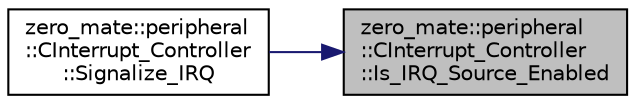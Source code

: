 digraph "zero_mate::peripheral::CInterrupt_Controller::Is_IRQ_Source_Enabled"
{
 // LATEX_PDF_SIZE
  bgcolor="transparent";
  edge [fontname="Helvetica",fontsize="10",labelfontname="Helvetica",labelfontsize="10"];
  node [fontname="Helvetica",fontsize="10",shape=record];
  rankdir="RL";
  Node1 [label="zero_mate::peripheral\l::CInterrupt_Controller\l::Is_IRQ_Source_Enabled",height=0.2,width=0.4,color="black", fillcolor="grey75", style="filled", fontcolor="black",tooltip=" "];
  Node1 -> Node2 [dir="back",color="midnightblue",fontsize="10",style="solid",fontname="Helvetica"];
  Node2 [label="zero_mate::peripheral\l::CInterrupt_Controller\l::Signalize_IRQ",height=0.2,width=0.4,color="black",URL="$classzero__mate_1_1peripheral_1_1CInterrupt__Controller.html#aa559a3a604ae1877cbbe749724d8a399",tooltip=" "];
}
